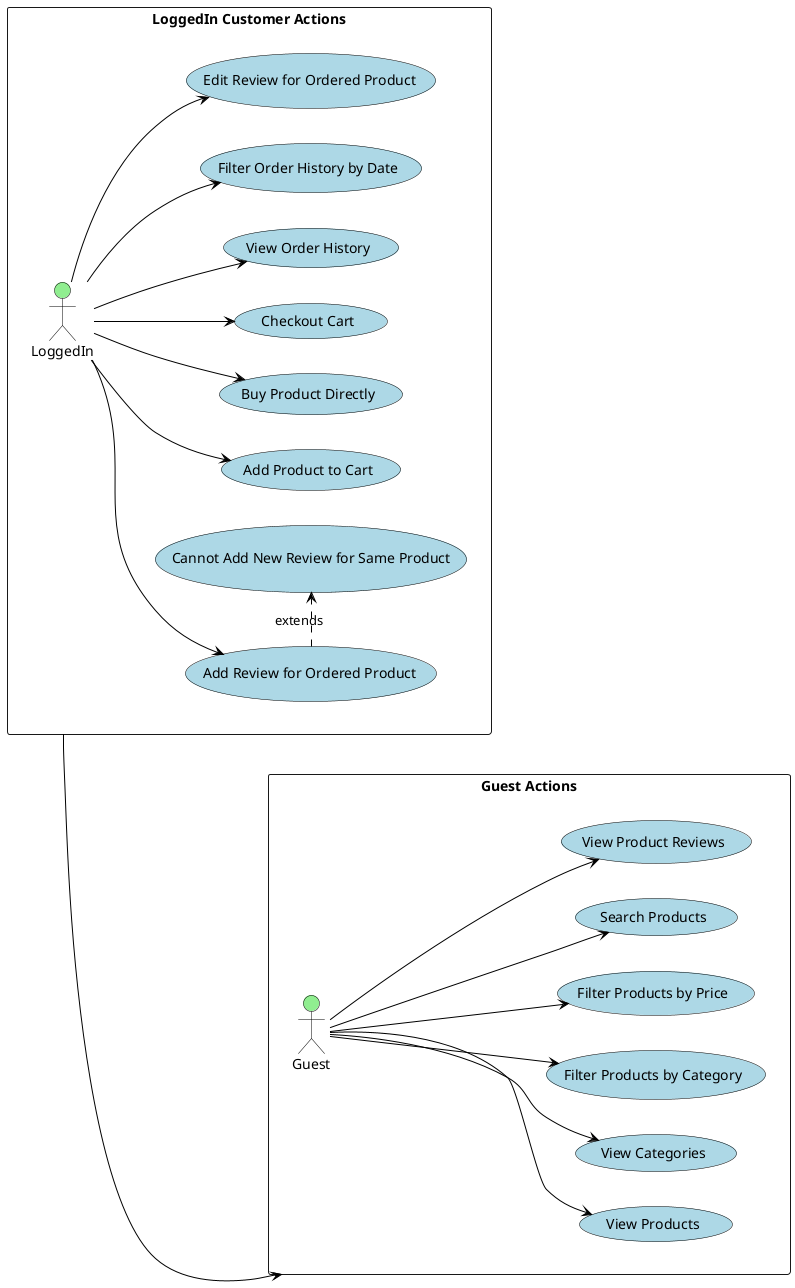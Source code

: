 @startuml
!define LIGHTBLUE #ADD8E6
!define LIGHTGREEN #90EE90
!define LIGHTYELLOW #FFFFE0

skinparam actor {
    BackgroundColor LIGHTGREEN
    BorderColor black
    FontColor black
}

skinparam usecase {
    BackgroundColor LIGHTBLUE
    BorderColor black
    FontColor black
    ArrowColor black
}

left to right direction

rectangle "Guest Actions" as GuestBox {
    actor Guest as Customer
    Customer --> (View Products)
    Customer --> (View Categories)
    Customer --> (Filter Products by Category)
    Customer --> (Filter Products by Price)
    Customer --> (Search Products)
    Customer --> (View Product Reviews)
}

rectangle "LoggedIn Customer Actions" as LoggedInBox {
    actor LoggedIn as LoggedInCustomer
    LoggedInCustomer --> (Add Product to Cart)
    LoggedInCustomer --> (Buy Product Directly)
    LoggedInCustomer --> (Checkout Cart)
    LoggedInCustomer --> (View Order History)
    LoggedInCustomer --> (Filter Order History by Date)
    LoggedInCustomer --> (Add Review for Ordered Product)
    LoggedInCustomer --> (Edit Review for Ordered Product)
    (Add Review for Ordered Product) .> (Cannot Add New Review for Same Product) : extends
}

LoggedInBox --> GuestBox



@enduml
